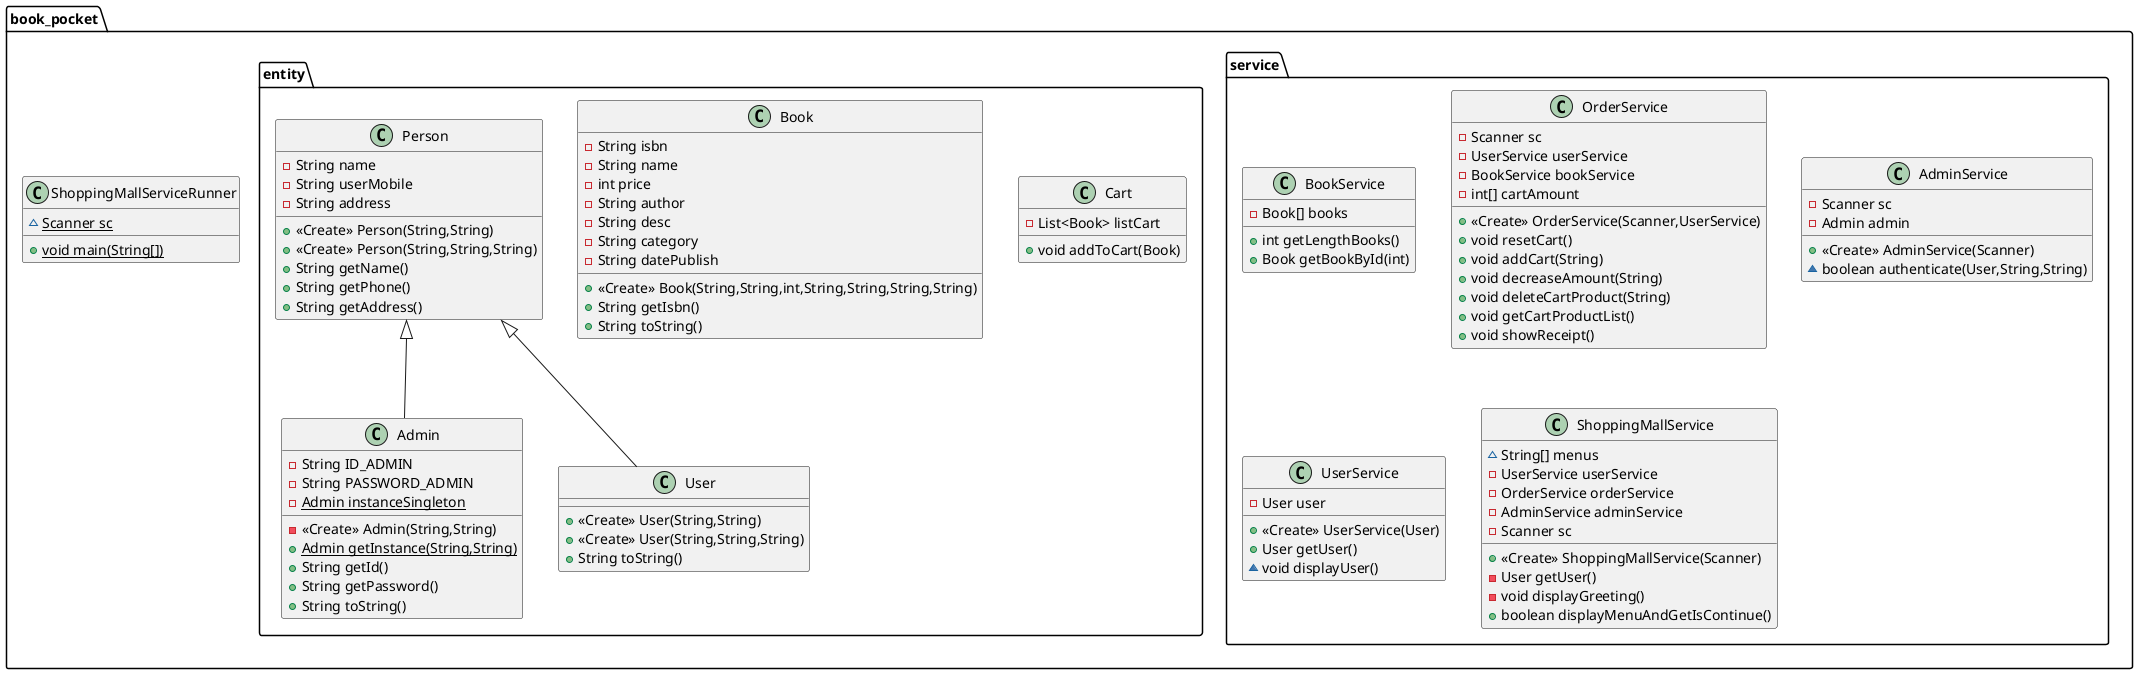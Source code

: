 @startuml
class book_pocket.service.BookService {
- Book[] books
+ int getLengthBooks()
+ Book getBookById(int)
}
class book_pocket.entity.Cart {
- List<Book> listCart
+ void addToCart(Book)
}
class book_pocket.service.OrderService {
- Scanner sc
- UserService userService
- BookService bookService
- int[] cartAmount
+ <<Create>> OrderService(Scanner,UserService)
+ void resetCart()
+ void addCart(String)
+ void decreaseAmount(String)
+ void deleteCartProduct(String)
+ void getCartProductList()
+ void showReceipt()
}
class book_pocket.service.AdminService {
- Scanner sc
- Admin admin
+ <<Create>> AdminService(Scanner)
~ boolean authenticate(User,String,String)
}
class book_pocket.entity.Admin {
- String ID_ADMIN
- String PASSWORD_ADMIN
- {static} Admin instanceSingleton
- <<Create>> Admin(String,String)
+ {static} Admin getInstance(String,String)
+ String getId()
+ String getPassword()
+ String toString()
}
class book_pocket.entity.User {
+ <<Create>> User(String,String)
+ <<Create>> User(String,String,String)
+ String toString()
}
class book_pocket.service.UserService {
- User user
+ <<Create>> UserService(User)
+ User getUser()
~ void displayUser()
}
class book_pocket.entity.Book {
- String isbn
- String name
- int price
- String author
- String desc
- String category
- String datePublish
+ <<Create>> Book(String,String,int,String,String,String,String)
+ String getIsbn()
+ String toString()
}
class book_pocket.entity.Person {
- String name
- String userMobile
- String address
+ <<Create>> Person(String,String)
+ <<Create>> Person(String,String,String)
+ String getName()
+ String getPhone()
+ String getAddress()
}
class book_pocket.service.ShoppingMallService {
~ String[] menus
- UserService userService
- OrderService orderService
- AdminService adminService
- Scanner sc
+ <<Create>> ShoppingMallService(Scanner)
- User getUser()
- void displayGreeting()
+ boolean displayMenuAndGetIsContinue()
}
class book_pocket.ShoppingMallServiceRunner {
~ {static} Scanner sc
+ {static} void main(String[])
}


book_pocket.entity.Person <|-- book_pocket.entity.Admin
book_pocket.entity.Person <|-- book_pocket.entity.User
@enduml